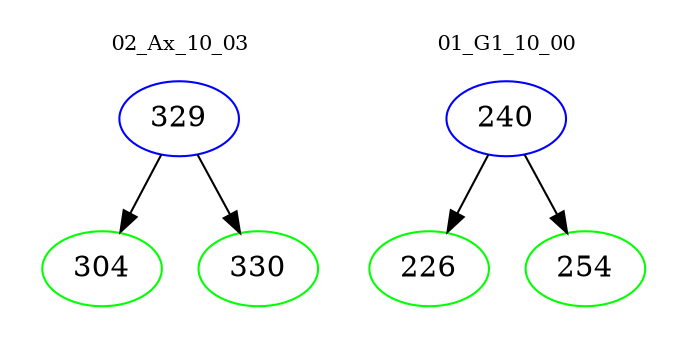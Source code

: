 digraph{
subgraph cluster_0 {
color = white
label = "02_Ax_10_03";
fontsize=10;
T0_329 [label="329", color="blue"]
T0_329 -> T0_304 [color="black"]
T0_304 [label="304", color="green"]
T0_329 -> T0_330 [color="black"]
T0_330 [label="330", color="green"]
}
subgraph cluster_1 {
color = white
label = "01_G1_10_00";
fontsize=10;
T1_240 [label="240", color="blue"]
T1_240 -> T1_226 [color="black"]
T1_226 [label="226", color="green"]
T1_240 -> T1_254 [color="black"]
T1_254 [label="254", color="green"]
}
}
